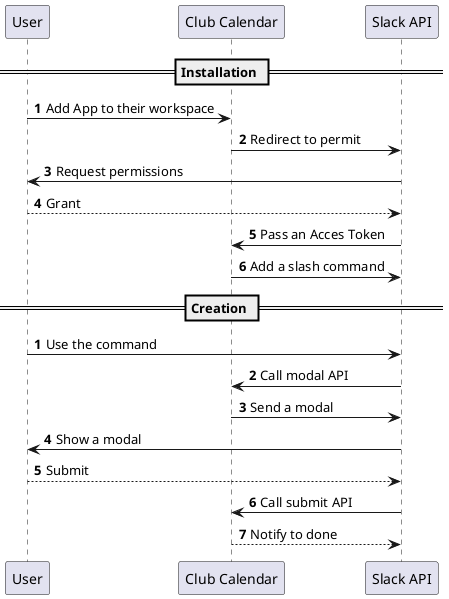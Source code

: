 @startuml creation-with-slack

== Installation ==

autonumber

User -> "Club Calendar": Add App to their workspace
"Club Calendar" -> "Slack API": Redirect to permit
"Slack API" -> User: Request permissions
User --> "Slack API": Grant
"Slack API" -> "Club Calendar": Pass an Acces Token
"Club Calendar" -> "Slack API": Add a slash command

== Creation ==

autonumber

User -> "Slack API": Use the command
"Slack API" -> "Club Calendar": Call modal API
"Club Calendar" -> "Slack API": Send a modal
"Slack API" -> User: Show a modal
User --> "Slack API": Submit
"Slack API" -> "Club Calendar": Call submit API
"Club Calendar" --> "Slack API": Notify to done

@enduml
